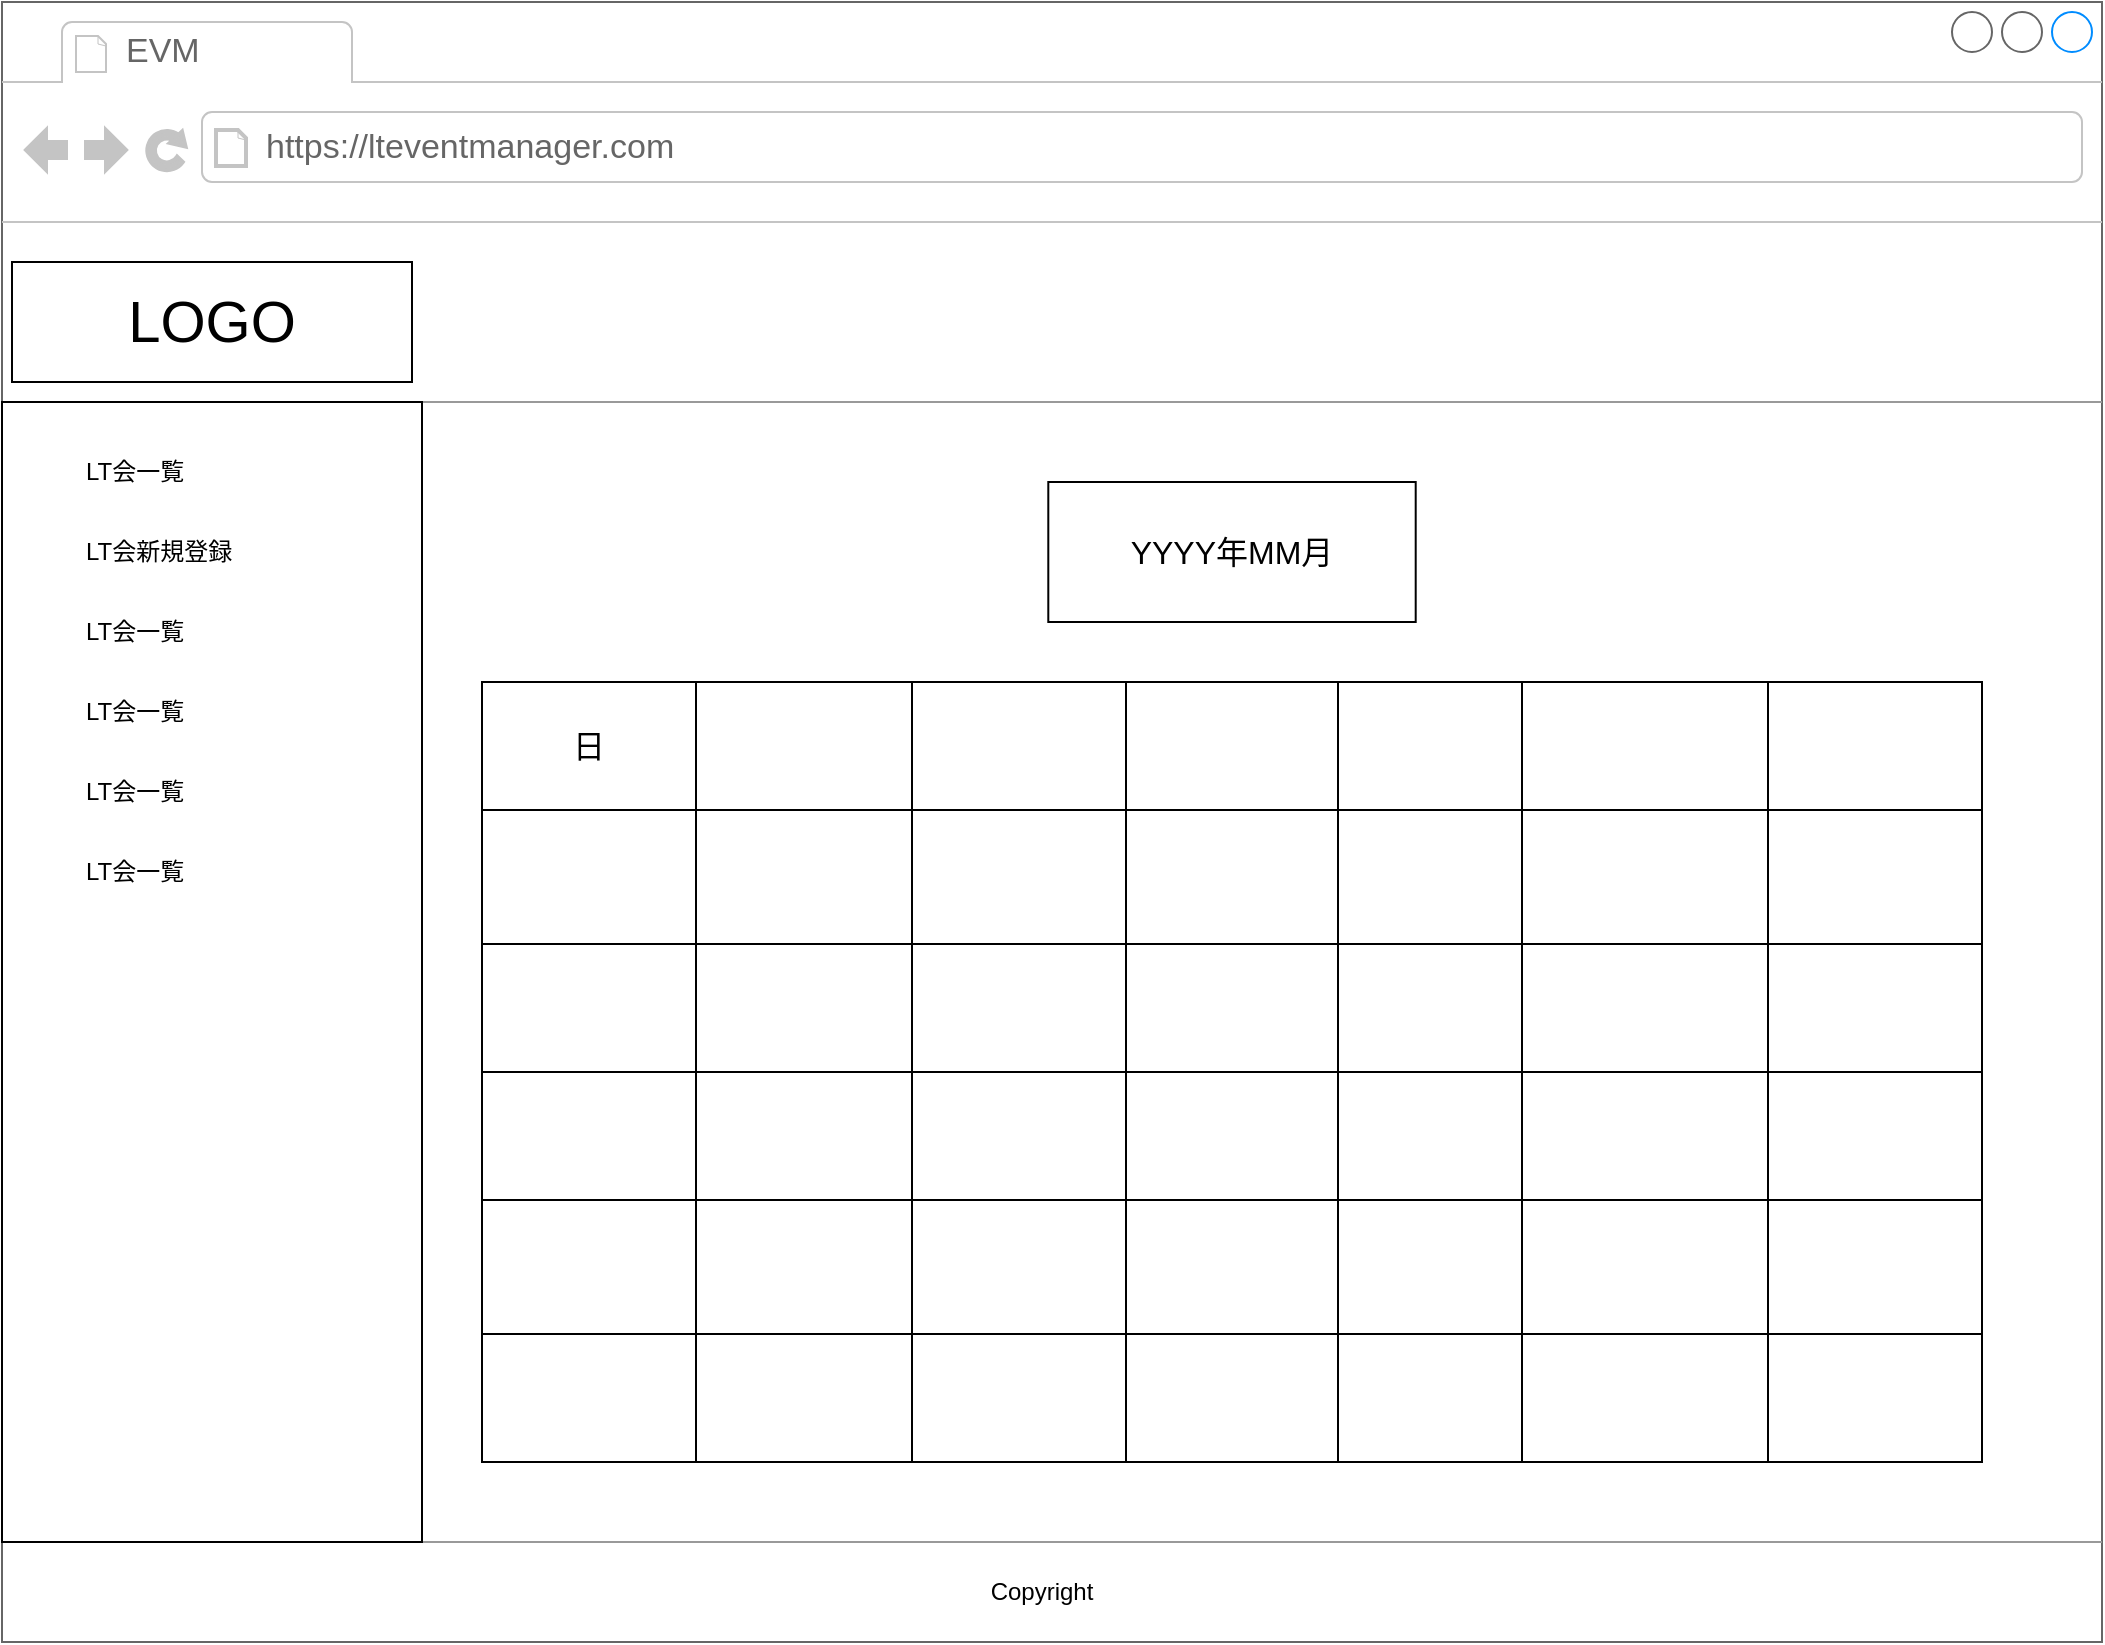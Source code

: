 <mxfile version="21.3.8" type="github">
  <diagram name="Page-1" id="2cc2dc42-3aac-f2a9-1cec-7a8b7cbee084">
    <mxGraphModel dx="2850" dy="1765" grid="1" gridSize="10" guides="1" tooltips="1" connect="1" arrows="1" fold="1" page="1" pageScale="1" pageWidth="1100" pageHeight="850" background="#ffffff" math="0" shadow="0">
      <root>
        <mxCell id="0" />
        <mxCell id="1" parent="0" />
        <mxCell id="7026571954dc6520-1" value="" style="strokeWidth=1;shadow=0;dashed=0;align=center;html=1;shape=mxgraph.mockup.containers.browserWindow;rSize=0;strokeColor=#666666;mainText=,;recursiveResize=0;rounded=0;labelBackgroundColor=none;fontFamily=Verdana;fontSize=12;container=0;" parent="1" vertex="1">
          <mxGeometry x="-150" y="-600" width="1050" height="820" as="geometry" />
        </mxCell>
        <mxCell id="hdS0WSCRbc31MkpZoAuO-2" value="" style="shape=table;startSize=0;container=1;collapsible=0;childLayout=tableLayout;fontSize=16;" parent="1" vertex="1">
          <mxGeometry x="90" y="-260" width="750" height="390" as="geometry" />
        </mxCell>
        <mxCell id="hdS0WSCRbc31MkpZoAuO-3" value="" style="shape=tableRow;horizontal=0;startSize=0;swimlaneHead=0;swimlaneBody=0;strokeColor=inherit;top=0;left=0;bottom=0;right=0;collapsible=0;dropTarget=0;fillColor=none;points=[[0,0.5],[1,0.5]];portConstraint=eastwest;fontSize=16;" parent="hdS0WSCRbc31MkpZoAuO-2" vertex="1">
          <mxGeometry width="750" height="64" as="geometry" />
        </mxCell>
        <mxCell id="hdS0WSCRbc31MkpZoAuO-4" value="日" style="shape=partialRectangle;html=1;whiteSpace=wrap;connectable=0;strokeColor=inherit;overflow=hidden;fillColor=none;top=0;left=0;bottom=0;right=0;pointerEvents=1;fontSize=16;" parent="hdS0WSCRbc31MkpZoAuO-3" vertex="1">
          <mxGeometry width="107" height="64" as="geometry">
            <mxRectangle width="107" height="64" as="alternateBounds" />
          </mxGeometry>
        </mxCell>
        <mxCell id="hdS0WSCRbc31MkpZoAuO-5" value="" style="shape=partialRectangle;html=1;whiteSpace=wrap;connectable=0;strokeColor=inherit;overflow=hidden;fillColor=none;top=0;left=0;bottom=0;right=0;pointerEvents=1;fontSize=16;" parent="hdS0WSCRbc31MkpZoAuO-3" vertex="1">
          <mxGeometry x="107" width="108" height="64" as="geometry">
            <mxRectangle width="108" height="64" as="alternateBounds" />
          </mxGeometry>
        </mxCell>
        <mxCell id="hdS0WSCRbc31MkpZoAuO-6" value="" style="shape=partialRectangle;html=1;whiteSpace=wrap;connectable=0;strokeColor=inherit;overflow=hidden;fillColor=none;top=0;left=0;bottom=0;right=0;pointerEvents=1;fontSize=16;" parent="hdS0WSCRbc31MkpZoAuO-3" vertex="1">
          <mxGeometry x="215" width="107" height="64" as="geometry">
            <mxRectangle width="107" height="64" as="alternateBounds" />
          </mxGeometry>
        </mxCell>
        <mxCell id="hdS0WSCRbc31MkpZoAuO-7" value="" style="shape=partialRectangle;html=1;whiteSpace=wrap;connectable=0;strokeColor=inherit;overflow=hidden;fillColor=none;top=0;left=0;bottom=0;right=0;pointerEvents=1;fontSize=16;" parent="hdS0WSCRbc31MkpZoAuO-3" vertex="1">
          <mxGeometry x="322" width="106" height="64" as="geometry">
            <mxRectangle width="106" height="64" as="alternateBounds" />
          </mxGeometry>
        </mxCell>
        <mxCell id="hdS0WSCRbc31MkpZoAuO-8" value="" style="shape=partialRectangle;html=1;whiteSpace=wrap;connectable=0;strokeColor=inherit;overflow=hidden;fillColor=none;top=0;left=0;bottom=0;right=0;pointerEvents=1;fontSize=16;" parent="hdS0WSCRbc31MkpZoAuO-3" vertex="1">
          <mxGeometry x="428" width="92" height="64" as="geometry">
            <mxRectangle width="92" height="64" as="alternateBounds" />
          </mxGeometry>
        </mxCell>
        <mxCell id="hdS0WSCRbc31MkpZoAuO-9" value="" style="shape=partialRectangle;html=1;whiteSpace=wrap;connectable=0;strokeColor=inherit;overflow=hidden;fillColor=none;top=0;left=0;bottom=0;right=0;pointerEvents=1;fontSize=16;" parent="hdS0WSCRbc31MkpZoAuO-3" vertex="1">
          <mxGeometry x="520" width="123" height="64" as="geometry">
            <mxRectangle width="123" height="64" as="alternateBounds" />
          </mxGeometry>
        </mxCell>
        <mxCell id="hdS0WSCRbc31MkpZoAuO-10" value="" style="shape=partialRectangle;html=1;whiteSpace=wrap;connectable=0;strokeColor=inherit;overflow=hidden;fillColor=none;top=0;left=0;bottom=0;right=0;pointerEvents=1;fontSize=16;" parent="hdS0WSCRbc31MkpZoAuO-3" vertex="1">
          <mxGeometry x="643" width="107" height="64" as="geometry">
            <mxRectangle width="107" height="64" as="alternateBounds" />
          </mxGeometry>
        </mxCell>
        <mxCell id="hdS0WSCRbc31MkpZoAuO-11" value="" style="shape=tableRow;horizontal=0;startSize=0;swimlaneHead=0;swimlaneBody=0;strokeColor=inherit;top=0;left=0;bottom=0;right=0;collapsible=0;dropTarget=0;fillColor=none;points=[[0,0.5],[1,0.5]];portConstraint=eastwest;fontSize=16;" parent="hdS0WSCRbc31MkpZoAuO-2" vertex="1">
          <mxGeometry y="64" width="750" height="67" as="geometry" />
        </mxCell>
        <mxCell id="hdS0WSCRbc31MkpZoAuO-12" value="" style="shape=partialRectangle;html=1;whiteSpace=wrap;connectable=0;strokeColor=inherit;overflow=hidden;fillColor=none;top=0;left=0;bottom=0;right=0;pointerEvents=1;fontSize=16;" parent="hdS0WSCRbc31MkpZoAuO-11" vertex="1">
          <mxGeometry width="107" height="67" as="geometry">
            <mxRectangle width="107" height="67" as="alternateBounds" />
          </mxGeometry>
        </mxCell>
        <mxCell id="hdS0WSCRbc31MkpZoAuO-13" value="" style="shape=partialRectangle;html=1;whiteSpace=wrap;connectable=0;strokeColor=inherit;overflow=hidden;fillColor=none;top=0;left=0;bottom=0;right=0;pointerEvents=1;fontSize=16;" parent="hdS0WSCRbc31MkpZoAuO-11" vertex="1">
          <mxGeometry x="107" width="108" height="67" as="geometry">
            <mxRectangle width="108" height="67" as="alternateBounds" />
          </mxGeometry>
        </mxCell>
        <mxCell id="hdS0WSCRbc31MkpZoAuO-14" value="" style="shape=partialRectangle;html=1;whiteSpace=wrap;connectable=0;strokeColor=inherit;overflow=hidden;fillColor=none;top=0;left=0;bottom=0;right=0;pointerEvents=1;fontSize=16;" parent="hdS0WSCRbc31MkpZoAuO-11" vertex="1">
          <mxGeometry x="215" width="107" height="67" as="geometry">
            <mxRectangle width="107" height="67" as="alternateBounds" />
          </mxGeometry>
        </mxCell>
        <mxCell id="hdS0WSCRbc31MkpZoAuO-15" value="" style="shape=partialRectangle;html=1;whiteSpace=wrap;connectable=0;strokeColor=inherit;overflow=hidden;fillColor=none;top=0;left=0;bottom=0;right=0;pointerEvents=1;fontSize=16;" parent="hdS0WSCRbc31MkpZoAuO-11" vertex="1">
          <mxGeometry x="322" width="106" height="67" as="geometry">
            <mxRectangle width="106" height="67" as="alternateBounds" />
          </mxGeometry>
        </mxCell>
        <mxCell id="hdS0WSCRbc31MkpZoAuO-16" value="" style="shape=partialRectangle;html=1;whiteSpace=wrap;connectable=0;strokeColor=inherit;overflow=hidden;fillColor=none;top=0;left=0;bottom=0;right=0;pointerEvents=1;fontSize=16;" parent="hdS0WSCRbc31MkpZoAuO-11" vertex="1">
          <mxGeometry x="428" width="92" height="67" as="geometry">
            <mxRectangle width="92" height="67" as="alternateBounds" />
          </mxGeometry>
        </mxCell>
        <mxCell id="hdS0WSCRbc31MkpZoAuO-17" value="" style="shape=partialRectangle;html=1;whiteSpace=wrap;connectable=0;strokeColor=inherit;overflow=hidden;fillColor=none;top=0;left=0;bottom=0;right=0;pointerEvents=1;fontSize=16;" parent="hdS0WSCRbc31MkpZoAuO-11" vertex="1">
          <mxGeometry x="520" width="123" height="67" as="geometry">
            <mxRectangle width="123" height="67" as="alternateBounds" />
          </mxGeometry>
        </mxCell>
        <mxCell id="hdS0WSCRbc31MkpZoAuO-18" value="" style="shape=partialRectangle;html=1;whiteSpace=wrap;connectable=0;strokeColor=inherit;overflow=hidden;fillColor=none;top=0;left=0;bottom=0;right=0;pointerEvents=1;fontSize=16;" parent="hdS0WSCRbc31MkpZoAuO-11" vertex="1">
          <mxGeometry x="643" width="107" height="67" as="geometry">
            <mxRectangle width="107" height="67" as="alternateBounds" />
          </mxGeometry>
        </mxCell>
        <mxCell id="hdS0WSCRbc31MkpZoAuO-19" value="" style="shape=tableRow;horizontal=0;startSize=0;swimlaneHead=0;swimlaneBody=0;strokeColor=inherit;top=0;left=0;bottom=0;right=0;collapsible=0;dropTarget=0;fillColor=none;points=[[0,0.5],[1,0.5]];portConstraint=eastwest;fontSize=16;" parent="hdS0WSCRbc31MkpZoAuO-2" vertex="1">
          <mxGeometry y="131" width="750" height="64" as="geometry" />
        </mxCell>
        <mxCell id="hdS0WSCRbc31MkpZoAuO-20" value="" style="shape=partialRectangle;html=1;whiteSpace=wrap;connectable=0;strokeColor=inherit;overflow=hidden;fillColor=none;top=0;left=0;bottom=0;right=0;pointerEvents=1;fontSize=16;" parent="hdS0WSCRbc31MkpZoAuO-19" vertex="1">
          <mxGeometry width="107" height="64" as="geometry">
            <mxRectangle width="107" height="64" as="alternateBounds" />
          </mxGeometry>
        </mxCell>
        <mxCell id="hdS0WSCRbc31MkpZoAuO-21" value="" style="shape=partialRectangle;html=1;whiteSpace=wrap;connectable=0;strokeColor=inherit;overflow=hidden;fillColor=none;top=0;left=0;bottom=0;right=0;pointerEvents=1;fontSize=16;" parent="hdS0WSCRbc31MkpZoAuO-19" vertex="1">
          <mxGeometry x="107" width="108" height="64" as="geometry">
            <mxRectangle width="108" height="64" as="alternateBounds" />
          </mxGeometry>
        </mxCell>
        <mxCell id="hdS0WSCRbc31MkpZoAuO-22" value="" style="shape=partialRectangle;html=1;whiteSpace=wrap;connectable=0;strokeColor=inherit;overflow=hidden;fillColor=none;top=0;left=0;bottom=0;right=0;pointerEvents=1;fontSize=16;" parent="hdS0WSCRbc31MkpZoAuO-19" vertex="1">
          <mxGeometry x="215" width="107" height="64" as="geometry">
            <mxRectangle width="107" height="64" as="alternateBounds" />
          </mxGeometry>
        </mxCell>
        <mxCell id="hdS0WSCRbc31MkpZoAuO-23" value="" style="shape=partialRectangle;html=1;whiteSpace=wrap;connectable=0;strokeColor=inherit;overflow=hidden;fillColor=none;top=0;left=0;bottom=0;right=0;pointerEvents=1;fontSize=16;" parent="hdS0WSCRbc31MkpZoAuO-19" vertex="1">
          <mxGeometry x="322" width="106" height="64" as="geometry">
            <mxRectangle width="106" height="64" as="alternateBounds" />
          </mxGeometry>
        </mxCell>
        <mxCell id="hdS0WSCRbc31MkpZoAuO-24" value="" style="shape=partialRectangle;html=1;whiteSpace=wrap;connectable=0;strokeColor=inherit;overflow=hidden;fillColor=none;top=0;left=0;bottom=0;right=0;pointerEvents=1;fontSize=16;" parent="hdS0WSCRbc31MkpZoAuO-19" vertex="1">
          <mxGeometry x="428" width="92" height="64" as="geometry">
            <mxRectangle width="92" height="64" as="alternateBounds" />
          </mxGeometry>
        </mxCell>
        <mxCell id="hdS0WSCRbc31MkpZoAuO-25" value="" style="shape=partialRectangle;html=1;whiteSpace=wrap;connectable=0;strokeColor=inherit;overflow=hidden;fillColor=none;top=0;left=0;bottom=0;right=0;pointerEvents=1;fontSize=16;" parent="hdS0WSCRbc31MkpZoAuO-19" vertex="1">
          <mxGeometry x="520" width="123" height="64" as="geometry">
            <mxRectangle width="123" height="64" as="alternateBounds" />
          </mxGeometry>
        </mxCell>
        <mxCell id="hdS0WSCRbc31MkpZoAuO-26" value="" style="shape=partialRectangle;html=1;whiteSpace=wrap;connectable=0;strokeColor=inherit;overflow=hidden;fillColor=none;top=0;left=0;bottom=0;right=0;pointerEvents=1;fontSize=16;" parent="hdS0WSCRbc31MkpZoAuO-19" vertex="1">
          <mxGeometry x="643" width="107" height="64" as="geometry">
            <mxRectangle width="107" height="64" as="alternateBounds" />
          </mxGeometry>
        </mxCell>
        <mxCell id="hdS0WSCRbc31MkpZoAuO-27" value="" style="shape=tableRow;horizontal=0;startSize=0;swimlaneHead=0;swimlaneBody=0;strokeColor=inherit;top=0;left=0;bottom=0;right=0;collapsible=0;dropTarget=0;fillColor=none;points=[[0,0.5],[1,0.5]];portConstraint=eastwest;fontSize=16;" parent="hdS0WSCRbc31MkpZoAuO-2" vertex="1">
          <mxGeometry y="195" width="750" height="64" as="geometry" />
        </mxCell>
        <mxCell id="hdS0WSCRbc31MkpZoAuO-28" value="" style="shape=partialRectangle;html=1;whiteSpace=wrap;connectable=0;strokeColor=inherit;overflow=hidden;fillColor=none;top=0;left=0;bottom=0;right=0;pointerEvents=1;fontSize=16;" parent="hdS0WSCRbc31MkpZoAuO-27" vertex="1">
          <mxGeometry width="107" height="64" as="geometry">
            <mxRectangle width="107" height="64" as="alternateBounds" />
          </mxGeometry>
        </mxCell>
        <mxCell id="hdS0WSCRbc31MkpZoAuO-29" value="" style="shape=partialRectangle;html=1;whiteSpace=wrap;connectable=0;strokeColor=inherit;overflow=hidden;fillColor=none;top=0;left=0;bottom=0;right=0;pointerEvents=1;fontSize=16;" parent="hdS0WSCRbc31MkpZoAuO-27" vertex="1">
          <mxGeometry x="107" width="108" height="64" as="geometry">
            <mxRectangle width="108" height="64" as="alternateBounds" />
          </mxGeometry>
        </mxCell>
        <mxCell id="hdS0WSCRbc31MkpZoAuO-30" value="" style="shape=partialRectangle;html=1;whiteSpace=wrap;connectable=0;strokeColor=inherit;overflow=hidden;fillColor=none;top=0;left=0;bottom=0;right=0;pointerEvents=1;fontSize=16;" parent="hdS0WSCRbc31MkpZoAuO-27" vertex="1">
          <mxGeometry x="215" width="107" height="64" as="geometry">
            <mxRectangle width="107" height="64" as="alternateBounds" />
          </mxGeometry>
        </mxCell>
        <mxCell id="hdS0WSCRbc31MkpZoAuO-31" value="" style="shape=partialRectangle;html=1;whiteSpace=wrap;connectable=0;strokeColor=inherit;overflow=hidden;fillColor=none;top=0;left=0;bottom=0;right=0;pointerEvents=1;fontSize=16;" parent="hdS0WSCRbc31MkpZoAuO-27" vertex="1">
          <mxGeometry x="322" width="106" height="64" as="geometry">
            <mxRectangle width="106" height="64" as="alternateBounds" />
          </mxGeometry>
        </mxCell>
        <mxCell id="hdS0WSCRbc31MkpZoAuO-32" value="" style="shape=partialRectangle;html=1;whiteSpace=wrap;connectable=0;strokeColor=inherit;overflow=hidden;fillColor=none;top=0;left=0;bottom=0;right=0;pointerEvents=1;fontSize=16;" parent="hdS0WSCRbc31MkpZoAuO-27" vertex="1">
          <mxGeometry x="428" width="92" height="64" as="geometry">
            <mxRectangle width="92" height="64" as="alternateBounds" />
          </mxGeometry>
        </mxCell>
        <mxCell id="hdS0WSCRbc31MkpZoAuO-33" value="" style="shape=partialRectangle;html=1;whiteSpace=wrap;connectable=0;strokeColor=inherit;overflow=hidden;fillColor=none;top=0;left=0;bottom=0;right=0;pointerEvents=1;fontSize=16;" parent="hdS0WSCRbc31MkpZoAuO-27" vertex="1">
          <mxGeometry x="520" width="123" height="64" as="geometry">
            <mxRectangle width="123" height="64" as="alternateBounds" />
          </mxGeometry>
        </mxCell>
        <mxCell id="hdS0WSCRbc31MkpZoAuO-34" value="" style="shape=partialRectangle;html=1;whiteSpace=wrap;connectable=0;strokeColor=inherit;overflow=hidden;fillColor=none;top=0;left=0;bottom=0;right=0;pointerEvents=1;fontSize=16;" parent="hdS0WSCRbc31MkpZoAuO-27" vertex="1">
          <mxGeometry x="643" width="107" height="64" as="geometry">
            <mxRectangle width="107" height="64" as="alternateBounds" />
          </mxGeometry>
        </mxCell>
        <mxCell id="hdS0WSCRbc31MkpZoAuO-35" value="" style="shape=tableRow;horizontal=0;startSize=0;swimlaneHead=0;swimlaneBody=0;strokeColor=inherit;top=0;left=0;bottom=0;right=0;collapsible=0;dropTarget=0;fillColor=none;points=[[0,0.5],[1,0.5]];portConstraint=eastwest;fontSize=16;" parent="hdS0WSCRbc31MkpZoAuO-2" vertex="1">
          <mxGeometry y="259" width="750" height="67" as="geometry" />
        </mxCell>
        <mxCell id="hdS0WSCRbc31MkpZoAuO-36" value="" style="shape=partialRectangle;html=1;whiteSpace=wrap;connectable=0;strokeColor=inherit;overflow=hidden;fillColor=none;top=0;left=0;bottom=0;right=0;pointerEvents=1;fontSize=16;" parent="hdS0WSCRbc31MkpZoAuO-35" vertex="1">
          <mxGeometry width="107" height="67" as="geometry">
            <mxRectangle width="107" height="67" as="alternateBounds" />
          </mxGeometry>
        </mxCell>
        <mxCell id="hdS0WSCRbc31MkpZoAuO-37" value="" style="shape=partialRectangle;html=1;whiteSpace=wrap;connectable=0;strokeColor=inherit;overflow=hidden;fillColor=none;top=0;left=0;bottom=0;right=0;pointerEvents=1;fontSize=16;" parent="hdS0WSCRbc31MkpZoAuO-35" vertex="1">
          <mxGeometry x="107" width="108" height="67" as="geometry">
            <mxRectangle width="108" height="67" as="alternateBounds" />
          </mxGeometry>
        </mxCell>
        <mxCell id="hdS0WSCRbc31MkpZoAuO-38" value="" style="shape=partialRectangle;html=1;whiteSpace=wrap;connectable=0;strokeColor=inherit;overflow=hidden;fillColor=none;top=0;left=0;bottom=0;right=0;pointerEvents=1;fontSize=16;" parent="hdS0WSCRbc31MkpZoAuO-35" vertex="1">
          <mxGeometry x="215" width="107" height="67" as="geometry">
            <mxRectangle width="107" height="67" as="alternateBounds" />
          </mxGeometry>
        </mxCell>
        <mxCell id="hdS0WSCRbc31MkpZoAuO-39" value="" style="shape=partialRectangle;html=1;whiteSpace=wrap;connectable=0;strokeColor=inherit;overflow=hidden;fillColor=none;top=0;left=0;bottom=0;right=0;pointerEvents=1;fontSize=16;" parent="hdS0WSCRbc31MkpZoAuO-35" vertex="1">
          <mxGeometry x="322" width="106" height="67" as="geometry">
            <mxRectangle width="106" height="67" as="alternateBounds" />
          </mxGeometry>
        </mxCell>
        <mxCell id="hdS0WSCRbc31MkpZoAuO-40" value="" style="shape=partialRectangle;html=1;whiteSpace=wrap;connectable=0;strokeColor=inherit;overflow=hidden;fillColor=none;top=0;left=0;bottom=0;right=0;pointerEvents=1;fontSize=16;" parent="hdS0WSCRbc31MkpZoAuO-35" vertex="1">
          <mxGeometry x="428" width="92" height="67" as="geometry">
            <mxRectangle width="92" height="67" as="alternateBounds" />
          </mxGeometry>
        </mxCell>
        <mxCell id="hdS0WSCRbc31MkpZoAuO-41" value="" style="shape=partialRectangle;html=1;whiteSpace=wrap;connectable=0;strokeColor=inherit;overflow=hidden;fillColor=none;top=0;left=0;bottom=0;right=0;pointerEvents=1;fontSize=16;" parent="hdS0WSCRbc31MkpZoAuO-35" vertex="1">
          <mxGeometry x="520" width="123" height="67" as="geometry">
            <mxRectangle width="123" height="67" as="alternateBounds" />
          </mxGeometry>
        </mxCell>
        <mxCell id="hdS0WSCRbc31MkpZoAuO-42" value="" style="shape=partialRectangle;html=1;whiteSpace=wrap;connectable=0;strokeColor=inherit;overflow=hidden;fillColor=none;top=0;left=0;bottom=0;right=0;pointerEvents=1;fontSize=16;" parent="hdS0WSCRbc31MkpZoAuO-35" vertex="1">
          <mxGeometry x="643" width="107" height="67" as="geometry">
            <mxRectangle width="107" height="67" as="alternateBounds" />
          </mxGeometry>
        </mxCell>
        <mxCell id="hdS0WSCRbc31MkpZoAuO-43" value="" style="shape=tableRow;horizontal=0;startSize=0;swimlaneHead=0;swimlaneBody=0;strokeColor=inherit;top=0;left=0;bottom=0;right=0;collapsible=0;dropTarget=0;fillColor=none;points=[[0,0.5],[1,0.5]];portConstraint=eastwest;fontSize=16;" parent="hdS0WSCRbc31MkpZoAuO-2" vertex="1">
          <mxGeometry y="326" width="750" height="64" as="geometry" />
        </mxCell>
        <mxCell id="hdS0WSCRbc31MkpZoAuO-44" value="" style="shape=partialRectangle;html=1;whiteSpace=wrap;connectable=0;strokeColor=inherit;overflow=hidden;fillColor=none;top=0;left=0;bottom=0;right=0;pointerEvents=1;fontSize=16;" parent="hdS0WSCRbc31MkpZoAuO-43" vertex="1">
          <mxGeometry width="107" height="64" as="geometry">
            <mxRectangle width="107" height="64" as="alternateBounds" />
          </mxGeometry>
        </mxCell>
        <mxCell id="hdS0WSCRbc31MkpZoAuO-45" value="" style="shape=partialRectangle;html=1;whiteSpace=wrap;connectable=0;strokeColor=inherit;overflow=hidden;fillColor=none;top=0;left=0;bottom=0;right=0;pointerEvents=1;fontSize=16;" parent="hdS0WSCRbc31MkpZoAuO-43" vertex="1">
          <mxGeometry x="107" width="108" height="64" as="geometry">
            <mxRectangle width="108" height="64" as="alternateBounds" />
          </mxGeometry>
        </mxCell>
        <mxCell id="hdS0WSCRbc31MkpZoAuO-46" value="" style="shape=partialRectangle;html=1;whiteSpace=wrap;connectable=0;strokeColor=inherit;overflow=hidden;fillColor=none;top=0;left=0;bottom=0;right=0;pointerEvents=1;fontSize=16;" parent="hdS0WSCRbc31MkpZoAuO-43" vertex="1">
          <mxGeometry x="215" width="107" height="64" as="geometry">
            <mxRectangle width="107" height="64" as="alternateBounds" />
          </mxGeometry>
        </mxCell>
        <mxCell id="hdS0WSCRbc31MkpZoAuO-47" value="" style="shape=partialRectangle;html=1;whiteSpace=wrap;connectable=0;strokeColor=inherit;overflow=hidden;fillColor=none;top=0;left=0;bottom=0;right=0;pointerEvents=1;fontSize=16;" parent="hdS0WSCRbc31MkpZoAuO-43" vertex="1">
          <mxGeometry x="322" width="106" height="64" as="geometry">
            <mxRectangle width="106" height="64" as="alternateBounds" />
          </mxGeometry>
        </mxCell>
        <mxCell id="hdS0WSCRbc31MkpZoAuO-48" value="" style="shape=partialRectangle;html=1;whiteSpace=wrap;connectable=0;strokeColor=inherit;overflow=hidden;fillColor=none;top=0;left=0;bottom=0;right=0;pointerEvents=1;fontSize=16;" parent="hdS0WSCRbc31MkpZoAuO-43" vertex="1">
          <mxGeometry x="428" width="92" height="64" as="geometry">
            <mxRectangle width="92" height="64" as="alternateBounds" />
          </mxGeometry>
        </mxCell>
        <mxCell id="hdS0WSCRbc31MkpZoAuO-49" value="" style="shape=partialRectangle;html=1;whiteSpace=wrap;connectable=0;strokeColor=inherit;overflow=hidden;fillColor=none;top=0;left=0;bottom=0;right=0;pointerEvents=1;fontSize=16;" parent="hdS0WSCRbc31MkpZoAuO-43" vertex="1">
          <mxGeometry x="520" width="123" height="64" as="geometry">
            <mxRectangle width="123" height="64" as="alternateBounds" />
          </mxGeometry>
        </mxCell>
        <mxCell id="hdS0WSCRbc31MkpZoAuO-50" value="" style="shape=partialRectangle;html=1;whiteSpace=wrap;connectable=0;strokeColor=inherit;overflow=hidden;fillColor=none;top=0;left=0;bottom=0;right=0;pointerEvents=1;fontSize=16;" parent="hdS0WSCRbc31MkpZoAuO-43" vertex="1">
          <mxGeometry x="643" width="107" height="64" as="geometry">
            <mxRectangle width="107" height="64" as="alternateBounds" />
          </mxGeometry>
        </mxCell>
        <mxCell id="7026571954dc6520-2" value="EVM" style="strokeWidth=1;shadow=0;dashed=0;align=center;html=1;shape=mxgraph.mockup.containers.anchor;fontSize=17;fontColor=#666666;align=left;" parent="1" vertex="1">
          <mxGeometry x="-90" y="-588" width="110" height="26" as="geometry" />
        </mxCell>
        <mxCell id="7026571954dc6520-3" value="https://lteventmanager.com" style="strokeWidth=1;shadow=0;dashed=0;align=center;html=1;shape=mxgraph.mockup.containers.anchor;rSize=0;fontSize=17;fontColor=#666666;align=left;" parent="1" vertex="1">
          <mxGeometry x="-20" y="-540" width="250" height="26" as="geometry" />
        </mxCell>
        <mxCell id="7026571954dc6520-15" value="" style="verticalLabelPosition=bottom;shadow=0;dashed=0;align=center;html=1;verticalAlign=top;strokeWidth=1;shape=mxgraph.mockup.markup.line;strokeColor=#999999;rounded=0;labelBackgroundColor=none;fillColor=#ffffff;fontFamily=Verdana;fontSize=12;fontColor=#000000;" parent="1" vertex="1">
          <mxGeometry x="-150" y="-410" width="1050" height="20" as="geometry" />
        </mxCell>
        <mxCell id="7026571954dc6520-21" value="" style="verticalLabelPosition=bottom;shadow=0;dashed=0;align=center;html=1;verticalAlign=top;strokeWidth=1;shape=mxgraph.mockup.markup.line;strokeColor=#999999;rounded=0;labelBackgroundColor=none;fillColor=#ffffff;fontFamily=Verdana;fontSize=12;fontColor=#000000;" parent="1" vertex="1">
          <mxGeometry x="-150" y="160" width="1050" height="20" as="geometry" />
        </mxCell>
        <mxCell id="4UpdKurhmaTeGfp56cuJ-3" value="LOGO" style="rounded=0;whiteSpace=wrap;html=1;fontSize=29;" parent="1" vertex="1">
          <mxGeometry x="-145" y="-470" width="200" height="60" as="geometry" />
        </mxCell>
        <mxCell id="4UpdKurhmaTeGfp56cuJ-4" value="Copyright" style="text;html=1;strokeColor=none;fillColor=none;align=center;verticalAlign=middle;whiteSpace=wrap;rounded=0;" parent="1" vertex="1">
          <mxGeometry x="340" y="180" width="60" height="30" as="geometry" />
        </mxCell>
        <mxCell id="4UpdKurhmaTeGfp56cuJ-5" value="" style="rounded=0;whiteSpace=wrap;html=1;" parent="1" vertex="1">
          <mxGeometry x="-150" y="-400" width="210" height="570" as="geometry" />
        </mxCell>
        <mxCell id="4UpdKurhmaTeGfp56cuJ-6" value="LT会一覧" style="text;html=1;strokeColor=none;fillColor=none;align=left;verticalAlign=middle;whiteSpace=wrap;rounded=0;" parent="1" vertex="1">
          <mxGeometry x="-110" y="-380" width="130" height="30" as="geometry" />
        </mxCell>
        <mxCell id="4UpdKurhmaTeGfp56cuJ-7" value="LT会新規登録" style="text;html=1;strokeColor=none;fillColor=none;align=left;verticalAlign=middle;whiteSpace=wrap;rounded=0;" parent="1" vertex="1">
          <mxGeometry x="-110" y="-340" width="130" height="30" as="geometry" />
        </mxCell>
        <mxCell id="4UpdKurhmaTeGfp56cuJ-8" value="LT会一覧" style="text;html=1;strokeColor=none;fillColor=none;align=left;verticalAlign=middle;whiteSpace=wrap;rounded=0;" parent="1" vertex="1">
          <mxGeometry x="-110" y="-300" width="130" height="30" as="geometry" />
        </mxCell>
        <mxCell id="4UpdKurhmaTeGfp56cuJ-9" value="LT会一覧" style="text;html=1;strokeColor=none;fillColor=none;align=left;verticalAlign=middle;whiteSpace=wrap;rounded=0;" parent="1" vertex="1">
          <mxGeometry x="-110" y="-260" width="130" height="30" as="geometry" />
        </mxCell>
        <mxCell id="4UpdKurhmaTeGfp56cuJ-10" value="LT会一覧" style="text;html=1;strokeColor=none;fillColor=none;align=left;verticalAlign=middle;whiteSpace=wrap;rounded=0;" parent="1" vertex="1">
          <mxGeometry x="-110" y="-220" width="130" height="30" as="geometry" />
        </mxCell>
        <mxCell id="4UpdKurhmaTeGfp56cuJ-11" value="LT会一覧" style="text;html=1;strokeColor=none;fillColor=none;align=left;verticalAlign=middle;whiteSpace=wrap;rounded=0;" parent="1" vertex="1">
          <mxGeometry x="-110" y="-180" width="130" height="30" as="geometry" />
        </mxCell>
        <mxCell id="hdS0WSCRbc31MkpZoAuO-51" value="YYYY年MM月" style="whiteSpace=wrap;html=1;fontSize=16;rotation=0;" parent="1" vertex="1">
          <mxGeometry x="373.15" y="-360" width="183.7" height="70" as="geometry" />
        </mxCell>
      </root>
    </mxGraphModel>
  </diagram>
</mxfile>
